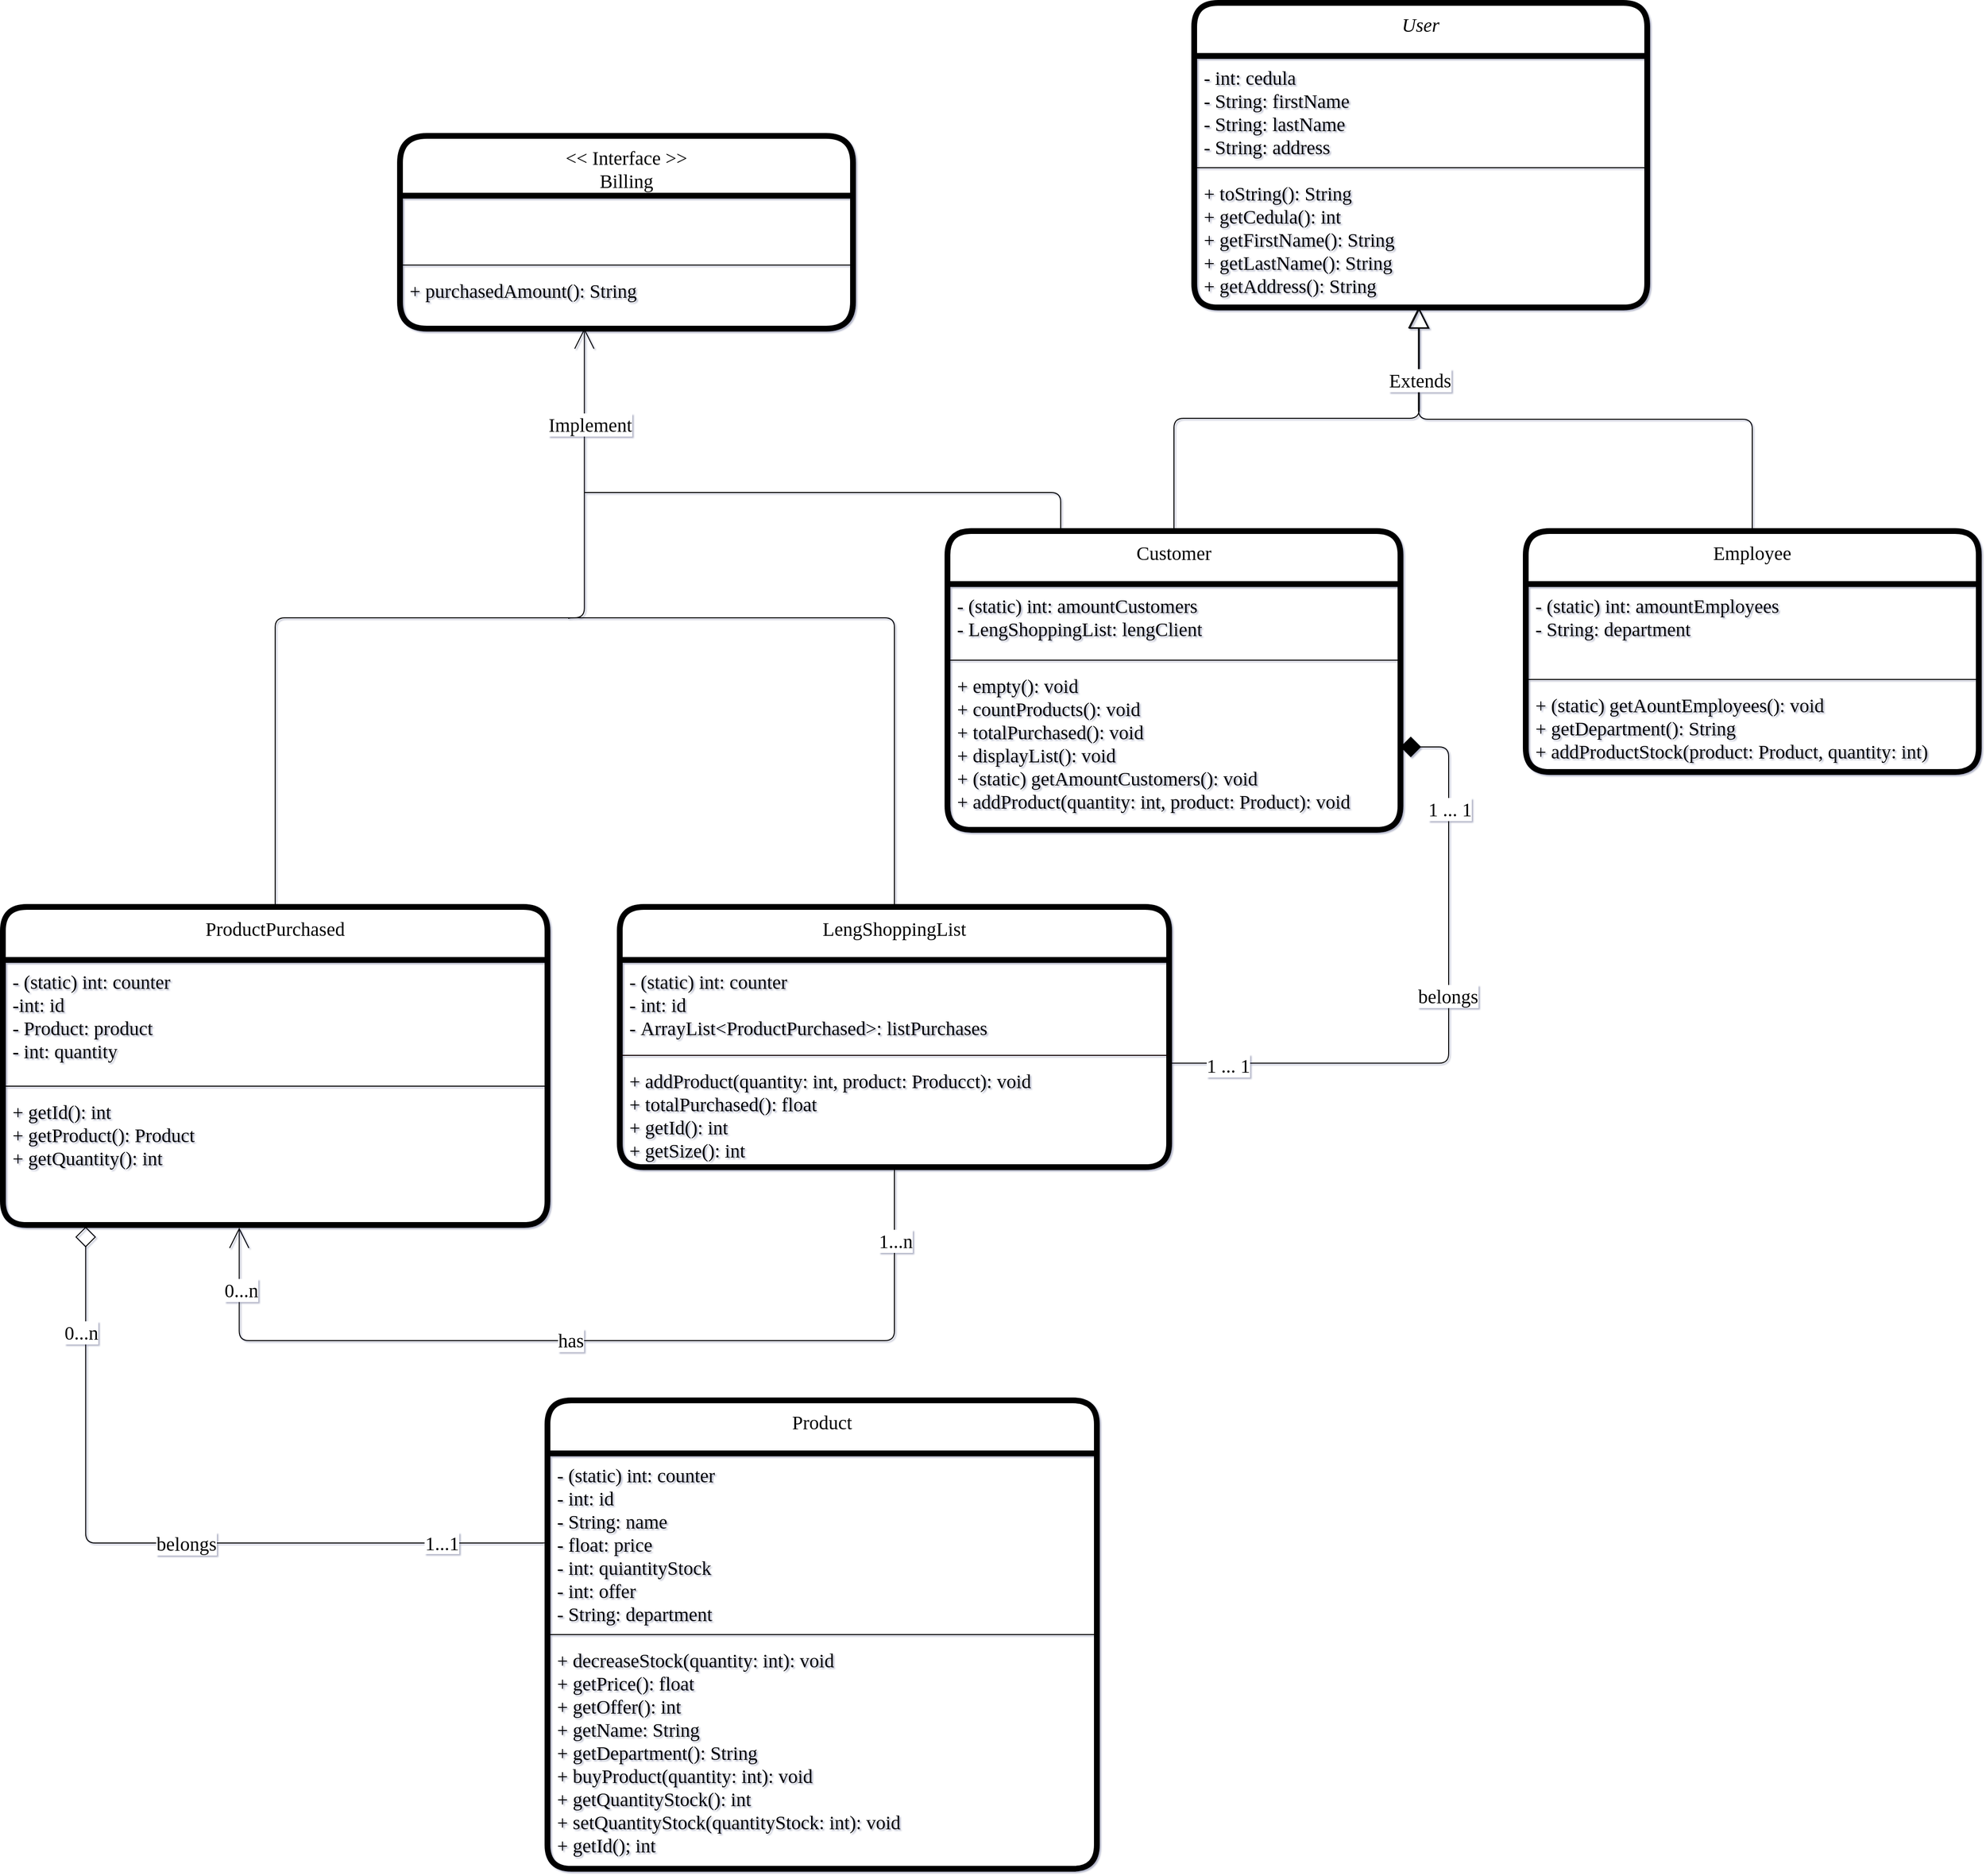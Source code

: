 <mxfile>
    <diagram id="Fg0DU775dPfxId-9n8Dg" name="Página-1">
        <mxGraphModel dx="4580" dy="1823" grid="0" gridSize="10" guides="1" tooltips="1" connect="1" arrows="1" fold="1" page="1" pageScale="1" pageWidth="827" pageHeight="1169" background="#ffffff" math="0" shadow="1">
            <root>
                <mxCell id="0"/>
                <mxCell id="1" parent="0"/>
                <mxCell id="138" style="edgeStyle=elbowEdgeStyle;rounded=1;hachureGap=4;jumpSize=6;elbow=vertical;html=1;strokeWidth=1;fontFamily=Times New Roman;fontSize=20;fontColor=#000000;startArrow=none;startFill=0;endArrow=diamond;endFill=0;startSize=19;endSize=19;exitX=0;exitY=0.5;exitDx=0;exitDy=0;entryX=0.152;entryY=1.013;entryDx=0;entryDy=0;entryPerimeter=0;verticalAlign=top;labelBackgroundColor=none;strokeColor=#000000;labelBorderColor=none;spacing=6;" parent="1" source="143" target="157" edge="1">
                    <mxGeometry relative="1" as="geometry">
                        <mxPoint x="-395" y="1530" as="targetPoint"/>
                        <mxPoint x="-160" y="2020" as="sourcePoint"/>
                        <Array as="points">
                            <mxPoint x="-430" y="1750"/>
                        </Array>
                    </mxGeometry>
                </mxCell>
                <mxCell id="139" value="belongs" style="edgeLabel;html=1;align=center;verticalAlign=middle;resizable=0;points=[];fontSize=20;fontFamily=Times New Roman;fontColor=#000000;labelBackgroundColor=#FFFFFF;" parent="138" vertex="1" connectable="0">
                    <mxGeometry x="0.6" y="-2" relative="1" as="geometry">
                        <mxPoint x="102" y="166" as="offset"/>
                    </mxGeometry>
                </mxCell>
                <mxCell id="140" value="0...n" style="edgeLabel;align=center;verticalAlign=middle;resizable=0;points=[];fontSize=20;fontFamily=Times New Roman;fontColor=#000000;html=1;labelBackgroundColor=#ffffff;" parent="138" vertex="1" connectable="0">
                    <mxGeometry x="0.732" y="5" relative="1" as="geometry">
                        <mxPoint y="1" as="offset"/>
                    </mxGeometry>
                </mxCell>
                <mxCell id="141" value="1...1" style="edgeLabel;align=center;verticalAlign=middle;resizable=0;points=[];fontSize=20;fontFamily=Times New Roman;fontColor=#000000;labelBackgroundColor=#ffffff;" parent="138" vertex="1" connectable="0">
                    <mxGeometry x="-0.737" y="-3" relative="1" as="geometry">
                        <mxPoint x="-4" y="1" as="offset"/>
                    </mxGeometry>
                </mxCell>
                <mxCell id="142" value="Product" style="swimlane;fontStyle=0;align=center;verticalAlign=top;childLayout=stackLayout;horizontal=1;startSize=55;horizontalStack=0;resizeParent=1;resizeParentMax=0;resizeLast=0;collapsible=0;marginBottom=0;html=1;hachureGap=4;fontFamily=Times New Roman;fontSize=20;rounded=1;labelBackgroundColor=none;labelBorderColor=none;whiteSpace=wrap;fillStyle=auto;strokeWidth=6;shadow=0;glass=0;spacing=6;" parent="1" vertex="1">
                    <mxGeometry x="-75" y="1602" width="570" height="486" as="geometry"/>
                </mxCell>
                <mxCell id="143" value="&lt;span style=&quot;font-size: 20px;&quot;&gt;- (static) int: counter&lt;br&gt;- int: id&lt;br style=&quot;font-size: 20px;&quot;&gt;- String: name&lt;br style=&quot;font-size: 20px;&quot;&gt;- float: price&lt;br style=&quot;font-size: 20px;&quot;&gt;- int: quiantityStock&lt;br style=&quot;font-size: 20px;&quot;&gt;- int: offer&lt;br style=&quot;font-size: 20px;&quot;&gt;- String: department&lt;br style=&quot;font-size: 20px;&quot;&gt;&lt;br style=&quot;font-size: 20px;&quot;&gt;&lt;/span&gt;" style="text;html=1;strokeColor=none;fillColor=none;align=left;verticalAlign=top;spacingLeft=4;spacingRight=4;overflow=hidden;rotatable=0;points=[[0,0.5],[1,0.5]];portConstraint=eastwest;hachureGap=4;fontFamily=Times New Roman;fontSize=20;rounded=1;labelBackgroundColor=none;fontColor=#000000;labelBorderColor=none;whiteSpace=wrap;spacing=6;" parent="142" vertex="1">
                    <mxGeometry y="55" width="570" height="184" as="geometry"/>
                </mxCell>
                <mxCell id="144" value="" style="line;strokeWidth=1;fillColor=none;align=left;verticalAlign=top;spacingTop=-1;spacingLeft=3;spacingRight=3;rotatable=0;labelPosition=right;points=[];portConstraint=eastwest;hachureGap=4;fontFamily=Times New Roman;fontSize=20;rounded=1;labelBackgroundColor=none;fontColor=#000000;labelBorderColor=none;whiteSpace=wrap;spacing=6;html=1;strokeColor=#000000;" parent="142" vertex="1">
                    <mxGeometry y="239" width="570" height="8" as="geometry"/>
                </mxCell>
                <mxCell id="145" value="&lt;div style=&quot;font-size: 20px;&quot;&gt;&lt;span style=&quot;background-color: initial;&quot;&gt;+ decreaseStock(quantity: int): void&lt;/span&gt;&lt;br&gt;&lt;/div&gt;&lt;div style=&quot;font-size: 20px;&quot;&gt;+ getPrice(): float&lt;/div&gt;&lt;div style=&quot;font-size: 20px;&quot;&gt;+ getOffer(): int&lt;/div&gt;&lt;div style=&quot;font-size: 20px;&quot;&gt;+ getName: String&lt;/div&gt;&lt;div style=&quot;font-size: 20px;&quot;&gt;+ getDepartment(): String&lt;/div&gt;&lt;div style=&quot;font-size: 20px;&quot;&gt;+ buyProduct(quantity: int): void&lt;/div&gt;&lt;div style=&quot;&quot;&gt;&lt;span style=&quot;font-size: 20px;&quot;&gt;+ getQuantityStock(): int&lt;/span&gt;&lt;/div&gt;&lt;div style=&quot;&quot;&gt;&lt;span style=&quot;font-size: 20px;&quot;&gt;+ setQuantityStock(quantityStock: int): void&lt;/span&gt;&lt;/div&gt;&lt;div style=&quot;&quot;&gt;&lt;span style=&quot;font-size: 20px;&quot;&gt;+ getId(); int&lt;/span&gt;&lt;/div&gt;" style="text;html=1;strokeColor=none;fillColor=none;align=left;verticalAlign=top;spacingLeft=4;spacingRight=4;overflow=hidden;rotatable=0;points=[[0,0.5],[1,0.5]];portConstraint=eastwest;hachureGap=4;fontFamily=Times New Roman;fontSize=20;rounded=1;labelBackgroundColor=none;fontColor=#000000;labelBorderColor=none;whiteSpace=wrap;strokeWidth=8;spacing=6;" parent="142" vertex="1">
                    <mxGeometry y="247" width="570" height="239" as="geometry"/>
                </mxCell>
                <mxCell id="154" value="ProductPurchased" style="swimlane;fontStyle=0;align=center;verticalAlign=top;childLayout=stackLayout;horizontal=1;startSize=55;horizontalStack=0;resizeParent=1;resizeParentMax=0;resizeLast=0;collapsible=0;marginBottom=0;html=1;hachureGap=4;fontFamily=Times New Roman;fontSize=20;rounded=1;labelBackgroundColor=none;labelBorderColor=none;whiteSpace=wrap;fillStyle=auto;strokeWidth=6;shadow=0;glass=0;spacing=6;" parent="1" vertex="1">
                    <mxGeometry x="-640" y="1090" width="565" height="330" as="geometry"/>
                </mxCell>
                <mxCell id="155" value="&lt;span style=&quot;font-size: 20px;&quot;&gt;&lt;div style=&quot;font-size: 20px;&quot;&gt;- (static) int: counter&lt;br&gt;&lt;/div&gt;&lt;div style=&quot;font-size: 20px;&quot;&gt;-int: id&lt;/div&gt;&lt;div style=&quot;font-size: 20px;&quot;&gt;&lt;span style=&quot;background-color: initial;&quot;&gt;- Product: product&lt;/span&gt;&lt;/div&gt;&lt;div style=&quot;font-size: 20px;&quot;&gt;&lt;span style=&quot;background-color: initial;&quot;&gt;- int: quantity&lt;/span&gt;&lt;/div&gt;&lt;/span&gt;" style="text;html=1;strokeColor=none;fillColor=none;align=left;verticalAlign=top;spacingLeft=4;spacingRight=4;overflow=hidden;rotatable=0;points=[[0,0.5],[1,0.5]];portConstraint=eastwest;hachureGap=4;fontFamily=Times New Roman;fontSize=20;rounded=1;labelBackgroundColor=none;fontColor=#000000;labelBorderColor=none;whiteSpace=wrap;spacing=6;" parent="154" vertex="1">
                    <mxGeometry y="55" width="565" height="127" as="geometry"/>
                </mxCell>
                <mxCell id="156" value="" style="line;strokeWidth=1;fillColor=none;align=left;verticalAlign=top;spacingTop=-1;spacingLeft=3;spacingRight=3;rotatable=0;labelPosition=right;points=[];portConstraint=eastwest;hachureGap=4;fontFamily=Times New Roman;fontSize=20;rounded=1;labelBackgroundColor=none;fontColor=#000000;labelBorderColor=none;whiteSpace=wrap;spacing=6;html=1;strokeColor=#000000;" parent="154" vertex="1">
                    <mxGeometry y="182" width="565" height="8" as="geometry"/>
                </mxCell>
                <mxCell id="157" value="&lt;div style=&quot;font-size: 20px;&quot;&gt;+ getId(): int&lt;/div&gt;&lt;div style=&quot;font-size: 20px;&quot;&gt;+ getProduct(): Product&lt;/div&gt;&lt;div style=&quot;font-size: 20px;&quot;&gt;+ getQuantity(): int&lt;/div&gt;&lt;div style=&quot;font-size: 20px;&quot;&gt;&lt;br style=&quot;font-size: 20px;&quot;&gt;&lt;/div&gt;" style="text;html=1;strokeColor=none;fillColor=none;align=left;verticalAlign=top;spacingLeft=4;spacingRight=4;overflow=hidden;rotatable=0;points=[[0,0.5],[1,0.5]];portConstraint=eastwest;hachureGap=4;fontFamily=Times New Roman;fontSize=20;rounded=1;labelBackgroundColor=none;fontColor=#000000;labelBorderColor=none;whiteSpace=wrap;strokeWidth=9;spacing=6;" parent="154" vertex="1">
                    <mxGeometry y="190" width="565" height="140" as="geometry"/>
                </mxCell>
                <mxCell id="158" style="edgeStyle=elbowEdgeStyle;hachureGap=4;html=1;fontFamily=Times New Roman;fontSize=20;fontColor=#000000;elbow=vertical;rounded=1;endArrow=none;endFill=0;exitX=0.25;exitY=0;exitDx=0;exitDy=0;verticalAlign=top;labelBackgroundColor=none;strokeColor=#000000;labelBorderColor=none;spacing=6;" parent="1" source="159" edge="1">
                    <mxGeometry relative="1" as="geometry">
                        <mxPoint x="-37" y="660" as="targetPoint"/>
                        <mxPoint x="570" y="660" as="sourcePoint"/>
                        <Array as="points">
                            <mxPoint x="43" y="660"/>
                        </Array>
                    </mxGeometry>
                </mxCell>
                <mxCell id="159" value="Customer" style="swimlane;fontStyle=0;align=center;verticalAlign=top;childLayout=stackLayout;horizontal=1;startSize=55;horizontalStack=0;resizeParent=1;resizeParentMax=0;resizeLast=0;collapsible=0;marginBottom=0;html=1;hachureGap=4;fontFamily=Times New Roman;fontSize=20;rounded=1;labelBackgroundColor=none;labelBorderColor=none;whiteSpace=wrap;fillStyle=auto;strokeWidth=6;shadow=0;glass=0;spacing=6;" parent="1" vertex="1">
                    <mxGeometry x="340" y="700" width="470" height="310" as="geometry"/>
                </mxCell>
                <mxCell id="160" value="&lt;span style=&quot;font-size: 20px;&quot;&gt;-&amp;nbsp;&lt;/span&gt;(static)&amp;nbsp;int: amountCustomers&lt;br style=&quot;font-size: 20px;&quot;&gt;- LengShoppingList: lengClient" style="text;html=1;strokeColor=none;fillColor=none;align=left;verticalAlign=top;spacingLeft=4;spacingRight=4;overflow=hidden;rotatable=0;points=[[0,0.5],[1,0.5]];portConstraint=eastwest;hachureGap=4;fontFamily=Times New Roman;fontSize=20;rounded=1;labelBackgroundColor=none;fontColor=#000000;labelBorderColor=none;whiteSpace=wrap;spacing=6;" parent="159" vertex="1">
                    <mxGeometry y="55" width="470" height="75" as="geometry"/>
                </mxCell>
                <mxCell id="161" value="" style="line;strokeWidth=1;fillColor=none;align=left;verticalAlign=top;spacingTop=-1;spacingLeft=3;spacingRight=3;rotatable=0;labelPosition=right;points=[];portConstraint=eastwest;hachureGap=4;fontFamily=Times New Roman;fontSize=20;rounded=1;labelBackgroundColor=none;fontColor=#000000;labelBorderColor=none;whiteSpace=wrap;spacing=6;html=1;strokeColor=#000000;" parent="159" vertex="1">
                    <mxGeometry y="130" width="470" height="8" as="geometry"/>
                </mxCell>
                <mxCell id="162" value="+ empty(): void&lt;br style=&quot;font-size: 20px;&quot;&gt;+ countProducts(): void&lt;br style=&quot;font-size: 20px;&quot;&gt;+ totalPurchased(): void&lt;br style=&quot;font-size: 20px;&quot;&gt;+ displayList(): void&lt;br style=&quot;font-size: 20px;&quot;&gt;&lt;div style=&quot;font-size: 20px;&quot;&gt;&lt;span style=&quot;font-size: 20px;&quot;&gt;+ (static) getAmountCustomers(): void&lt;/span&gt;&lt;/div&gt;&lt;div style=&quot;font-size: 20px;&quot;&gt;&lt;span style=&quot;font-size: 20px;&quot;&gt;+ addProduct(quantity: int, product: Product): void&lt;/span&gt;&lt;/div&gt;" style="text;html=1;strokeColor=none;fillColor=none;align=left;verticalAlign=top;spacingLeft=4;spacingRight=4;overflow=hidden;rotatable=0;points=[[0,0.5],[1,0.5]];portConstraint=eastwest;hachureGap=4;fontFamily=Times New Roman;fontSize=20;rounded=1;labelBackgroundColor=none;fontColor=#000000;labelBorderColor=none;whiteSpace=wrap;spacing=6;" parent="159" vertex="1">
                    <mxGeometry y="138" width="470" height="172" as="geometry"/>
                </mxCell>
                <mxCell id="163" style="edgeStyle=elbowEdgeStyle;rounded=1;hachureGap=4;elbow=vertical;html=1;entryX=0.434;entryY=1.02;entryDx=0;entryDy=0;entryPerimeter=0;strokeWidth=1;fontFamily=Times New Roman;fontSize=20;fontColor=#000000;endArrow=open;endFill=0;endSize=19;verticalAlign=top;labelBackgroundColor=none;strokeColor=#000000;labelBorderColor=none;spacing=6;" parent="1" source="167" target="157" edge="1">
                    <mxGeometry relative="1" as="geometry">
                        <Array as="points">
                            <mxPoint x="-50" y="1540"/>
                        </Array>
                    </mxGeometry>
                </mxCell>
                <mxCell id="164" value="1...n" style="edgeLabel;html=1;align=center;verticalAlign=top;resizable=0;points=[];fontSize=20;fontFamily=Times New Roman;fontColor=#000000;rounded=1;labelBackgroundColor=#FFFFFF;labelBorderColor=none;spacing=6;" parent="163" vertex="1" connectable="0">
                    <mxGeometry x="-0.864" y="-1" relative="1" as="geometry">
                        <mxPoint x="2" y="-13" as="offset"/>
                    </mxGeometry>
                </mxCell>
                <mxCell id="165" value="has" style="edgeLabel;html=1;align=center;verticalAlign=top;resizable=0;points=[];fontSize=20;fontFamily=Times New Roman;fontColor=#000000;rounded=1;labelBackgroundColor=#FFFFFF;labelBorderColor=none;spacing=6;" parent="163" vertex="1" connectable="0">
                    <mxGeometry x="-0.301" y="-1" relative="1" as="geometry">
                        <mxPoint x="-175" y="-22" as="offset"/>
                    </mxGeometry>
                </mxCell>
                <mxCell id="166" value="0...n" style="edgeLabel;html=1;align=center;verticalAlign=top;resizable=0;points=[];fontSize=20;fontFamily=Times New Roman;fontColor=#000000;rounded=1;labelBackgroundColor=#FFFFFF;labelBorderColor=none;spacing=6;" parent="163" vertex="1" connectable="0">
                    <mxGeometry x="0.853" y="4" relative="1" as="geometry">
                        <mxPoint x="6" y="-30" as="offset"/>
                    </mxGeometry>
                </mxCell>
                <mxCell id="167" value="LengShoppingList" style="swimlane;fontStyle=0;align=center;verticalAlign=top;childLayout=stackLayout;horizontal=1;startSize=55;horizontalStack=0;resizeParent=1;resizeParentMax=0;resizeLast=0;collapsible=0;marginBottom=0;html=1;hachureGap=4;fontFamily=Times New Roman;fontSize=20;rounded=1;fillStyle=auto;labelBackgroundColor=none;labelBorderColor=none;whiteSpace=wrap;strokeWidth=6;shadow=0;glass=0;gradientColor=none;swimlaneFillColor=none;spacing=6;" parent="1" vertex="1">
                    <mxGeometry y="1090" width="570" height="270" as="geometry"/>
                </mxCell>
                <mxCell id="168" value="- (static) int: counter&lt;br&gt;- int: id&lt;br style=&quot;font-size: 20px;&quot;&gt;-&amp;nbsp;&lt;span style=&quot;font-size: 20px;&quot;&gt;&lt;font style=&quot;font-size: 20px;&quot;&gt;&lt;font style=&quot;font-size: 20px;&quot;&gt;&lt;span style=&quot;word-spacing: normal; font-size: 20px;&quot;&gt;ArrayList&amp;lt;&lt;/span&gt;ProductPurchased&lt;span style=&quot;word-spacing: normal; font-size: 20px;&quot;&gt;&amp;gt;:&lt;/span&gt;&lt;/font&gt;&lt;/font&gt;&lt;/span&gt;&lt;span style=&quot;font-size: 20px; word-spacing: normal;&quot;&gt;&amp;nbsp;&lt;/span&gt;&lt;span style=&quot;font-size: 20px;&quot;&gt;listPurchases&lt;br style=&quot;font-size: 20px;&quot;&gt;&lt;/span&gt;" style="text;html=1;strokeColor=none;fillColor=none;align=left;verticalAlign=top;spacingLeft=4;spacingRight=4;overflow=hidden;rotatable=0;points=[[0,0.5],[1,0.5]];portConstraint=eastwest;hachureGap=4;fontFamily=Times New Roman;fontSize=20;rounded=1;labelBackgroundColor=none;fontColor=#000000;labelBorderColor=none;whiteSpace=wrap;spacing=6;" parent="167" vertex="1">
                    <mxGeometry y="55" width="570" height="95" as="geometry"/>
                </mxCell>
                <mxCell id="169" value="" style="line;strokeWidth=1;fillColor=none;align=left;verticalAlign=top;spacingTop=-1;spacingLeft=3;spacingRight=3;rotatable=0;labelPosition=right;points=[];portConstraint=eastwest;hachureGap=4;fontFamily=Times New Roman;fontSize=20;rounded=1;labelBackgroundColor=none;fontColor=#000000;labelBorderColor=none;whiteSpace=wrap;spacing=6;html=1;strokeColor=#0a0000;" parent="167" vertex="1">
                    <mxGeometry y="150" width="570" height="8" as="geometry"/>
                </mxCell>
                <mxCell id="170" value="&lt;div style=&quot;font-size: 20px;&quot;&gt;&lt;span style=&quot;font-size: 20px;&quot;&gt;+ addProduct(quantity: int, product: Producct): void&lt;/span&gt;&lt;/div&gt;&lt;div style=&quot;font-size: 20px;&quot;&gt;+ totalPurchased(): float&lt;br&gt;&lt;/div&gt;&lt;div style=&quot;font-size: 20px;&quot;&gt;+ getId(): int&lt;/div&gt;&lt;div style=&quot;font-size: 20px;&quot;&gt;+ getSize(): int&lt;/div&gt;" style="text;html=1;strokeColor=none;fillColor=none;align=left;verticalAlign=top;spacingLeft=4;spacingRight=4;overflow=hidden;rotatable=0;points=[[0,0.5],[1,0.5]];portConstraint=eastwest;hachureGap=4;fontFamily=Times New Roman;fontSize=20;rounded=1;labelBackgroundColor=none;fontColor=#000000;labelBorderColor=none;whiteSpace=wrap;spacing=6;" parent="167" vertex="1">
                    <mxGeometry y="158" width="570" height="112" as="geometry"/>
                </mxCell>
                <mxCell id="171" value="&lt;i&gt;User&lt;/i&gt;" style="swimlane;fontStyle=0;align=center;verticalAlign=top;childLayout=stackLayout;horizontal=1;startSize=55;horizontalStack=0;resizeParent=1;resizeParentMax=0;resizeLast=0;collapsible=0;marginBottom=0;html=1;hachureGap=4;fontFamily=Times New Roman;fontSize=20;rounded=1;labelBackgroundColor=none;labelBorderColor=none;whiteSpace=wrap;fillStyle=auto;strokeWidth=6;shadow=0;glass=0;spacing=6;" parent="1" vertex="1">
                    <mxGeometry x="596" y="152" width="470" height="316" as="geometry"/>
                </mxCell>
                <mxCell id="172" value="&lt;span style=&quot;font-size: 20px;&quot;&gt;- int: cedula&lt;br style=&quot;font-size: 20px;&quot;&gt;- String: firstName&lt;br style=&quot;font-size: 20px;&quot;&gt;- String: lastName&lt;br style=&quot;font-size: 20px;&quot;&gt;- String: address&lt;br style=&quot;font-size: 20px;&quot;&gt;&lt;/span&gt;" style="text;html=1;strokeColor=none;fillColor=none;align=left;verticalAlign=top;spacingLeft=4;spacingRight=4;overflow=hidden;rotatable=0;points=[[0,0.5],[1,0.5]];portConstraint=eastwest;hachureGap=4;fontFamily=Times New Roman;fontSize=20;rounded=1;labelBackgroundColor=none;fontColor=#000000;labelBorderColor=none;whiteSpace=wrap;spacing=6;" parent="171" vertex="1">
                    <mxGeometry y="55" width="470" height="112" as="geometry"/>
                </mxCell>
                <mxCell id="173" value="" style="line;strokeWidth=1;fillColor=none;align=left;verticalAlign=top;spacingTop=-1;spacingLeft=3;spacingRight=3;rotatable=0;labelPosition=right;points=[];portConstraint=eastwest;hachureGap=4;fontFamily=Times New Roman;fontSize=20;rounded=1;labelBackgroundColor=none;fontColor=#000000;labelBorderColor=none;whiteSpace=wrap;spacing=6;html=1;strokeColor=#000000;" parent="171" vertex="1">
                    <mxGeometry y="167" width="470" height="8" as="geometry"/>
                </mxCell>
                <mxCell id="174" value="+ toString(): String&lt;br&gt;+ getCedula(): int&lt;br&gt;+ getFirstName(): String&lt;br&gt;+ getLastName(): String&lt;br&gt;+ getAddress(): String" style="text;html=1;strokeColor=none;fillColor=none;align=left;verticalAlign=top;spacingLeft=4;spacingRight=4;overflow=hidden;rotatable=0;points=[[0,0.5],[1,0.5]];portConstraint=eastwest;hachureGap=4;fontFamily=Times New Roman;fontSize=20;rounded=1;labelBackgroundColor=none;fontColor=#000000;labelBorderColor=none;whiteSpace=wrap;spacing=6;" parent="171" vertex="1">
                    <mxGeometry y="175" width="470" height="141" as="geometry"/>
                </mxCell>
                <mxCell id="175" style="edgeStyle=elbowEdgeStyle;hachureGap=4;html=1;fontFamily=Times New Roman;fontSize=20;fontColor=#000000;elbow=vertical;endArrow=block;endFill=0;strokeWidth=1;endSize=19;rounded=1;verticalAlign=top;labelBackgroundColor=none;strokeColor=#000000;labelBorderColor=none;spacing=6;entryX=0.495;entryY=1;entryDx=0;entryDy=0;entryPerimeter=0;" parent="1" source="176" edge="1" target="174">
                    <mxGeometry relative="1" as="geometry">
                        <mxPoint x="830" y="480" as="targetPoint"/>
                    </mxGeometry>
                </mxCell>
                <mxCell id="176" value="Employee" style="swimlane;fontStyle=0;align=center;verticalAlign=top;childLayout=stackLayout;horizontal=1;startSize=55;horizontalStack=0;resizeParent=1;resizeParentMax=0;resizeLast=0;collapsible=0;marginBottom=0;html=1;hachureGap=4;fontFamily=Times New Roman;fontSize=20;rounded=1;labelBackgroundColor=none;labelBorderColor=none;whiteSpace=wrap;fillStyle=auto;strokeWidth=6;shadow=0;glass=0;spacing=6;" parent="1" vertex="1">
                    <mxGeometry x="940" y="700" width="470" height="250" as="geometry"/>
                </mxCell>
                <mxCell id="177" value="&lt;span style=&quot;font-size: 20px;&quot;&gt;-&amp;nbsp;&lt;/span&gt;(static)&amp;nbsp;&lt;span style=&quot;font-size: 20px;&quot;&gt;int: amountEmployees&lt;br&gt;- String: department&lt;br style=&quot;font-size: 20px;&quot;&gt;&lt;/span&gt;" style="text;html=1;strokeColor=none;fillColor=none;align=left;verticalAlign=top;spacingLeft=4;spacingRight=4;overflow=hidden;rotatable=0;points=[[0,0.5],[1,0.5]];portConstraint=eastwest;hachureGap=4;fontFamily=Times New Roman;fontSize=20;rounded=1;labelBackgroundColor=none;fontColor=#000000;labelBorderColor=none;whiteSpace=wrap;spacing=6;" parent="176" vertex="1">
                    <mxGeometry y="55" width="470" height="95" as="geometry"/>
                </mxCell>
                <mxCell id="178" value="" style="line;strokeWidth=1;fillColor=none;align=left;verticalAlign=top;spacingTop=-1;spacingLeft=3;spacingRight=3;rotatable=0;labelPosition=right;points=[];portConstraint=eastwest;hachureGap=4;fontFamily=Times New Roman;fontSize=20;rounded=1;labelBackgroundColor=none;fontColor=#000000;labelBorderColor=none;whiteSpace=wrap;spacing=6;html=1;strokeColor=#000000;" parent="176" vertex="1">
                    <mxGeometry y="150" width="470" height="8" as="geometry"/>
                </mxCell>
                <mxCell id="179" value="+ (static) getAountEmployees(): void&lt;br&gt;+ getDepartment(): String&lt;br&gt;+ addProductStock(product: Product, quantity: int)" style="text;html=1;strokeColor=none;fillColor=none;align=left;verticalAlign=top;spacingLeft=4;spacingRight=4;overflow=hidden;rotatable=0;points=[[0,0.5],[1,0.5]];portConstraint=eastwest;hachureGap=4;fontFamily=Times New Roman;fontSize=20;rounded=1;labelBackgroundColor=none;fontColor=#000000;labelBorderColor=none;whiteSpace=wrap;spacing=6;" parent="176" vertex="1">
                    <mxGeometry y="158" width="470" height="92" as="geometry"/>
                </mxCell>
                <mxCell id="180" value="&lt;font style=&quot;font-size: 20px;&quot;&gt;&amp;lt;&amp;lt; Interface &amp;gt;&amp;gt;&lt;br&gt;Billing&lt;/font&gt;" style="swimlane;fontStyle=0;align=center;verticalAlign=top;childLayout=stackLayout;horizontal=1;startSize=62;horizontalStack=0;resizeParent=1;resizeParentMax=0;resizeLast=0;collapsible=0;marginBottom=0;html=1;hachureGap=4;fontFamily=Times New Roman;fontSize=20;rounded=1;labelBackgroundColor=none;labelBorderColor=none;whiteSpace=wrap;fillStyle=auto;strokeWidth=6;shadow=0;glass=0;spacing=6;" parent="1" vertex="1">
                    <mxGeometry x="-228" y="290" width="470" height="200" as="geometry"/>
                </mxCell>
                <mxCell id="181" value="&lt;span style=&quot;font-size: 20px;&quot;&gt;&lt;br style=&quot;font-size: 20px;&quot;&gt;&lt;/span&gt;" style="text;html=1;strokeColor=none;fillColor=none;align=left;verticalAlign=top;spacingLeft=4;spacingRight=4;overflow=hidden;rotatable=0;points=[[0,0.5],[1,0.5]];portConstraint=eastwest;hachureGap=4;fontFamily=Times New Roman;fontSize=20;rounded=1;labelBackgroundColor=none;fontColor=#000000;labelBorderColor=none;whiteSpace=wrap;gradientColor=none;spacing=6;" parent="180" vertex="1">
                    <mxGeometry y="62" width="470" height="68" as="geometry"/>
                </mxCell>
                <mxCell id="182" value="" style="line;strokeWidth=1;fillColor=none;align=left;verticalAlign=top;spacingTop=-1;spacingLeft=3;spacingRight=3;rotatable=0;labelPosition=right;points=[];portConstraint=eastwest;hachureGap=4;fontFamily=Times New Roman;fontSize=20;rounded=1;labelBackgroundColor=none;fontColor=#000000;labelBorderColor=none;whiteSpace=wrap;spacing=6;html=1;strokeColor=#000000;" parent="180" vertex="1">
                    <mxGeometry y="130" width="470" height="8" as="geometry"/>
                </mxCell>
                <mxCell id="183" value="+ purchasedAmount(): String" style="text;html=1;strokeColor=none;fillColor=none;align=left;verticalAlign=top;spacingLeft=4;spacingRight=4;overflow=hidden;rotatable=0;points=[[0,0.5],[1,0.5]];portConstraint=eastwest;hachureGap=4;fontFamily=Times New Roman;fontSize=20;rounded=1;labelBackgroundColor=none;fontColor=#000000;labelBorderColor=none;whiteSpace=wrap;spacing=6;" parent="180" vertex="1">
                    <mxGeometry y="138" width="470" height="62" as="geometry"/>
                </mxCell>
                <mxCell id="184" style="edgeStyle=orthogonalEdgeStyle;hachureGap=4;html=1;fontFamily=Times New Roman;fontSize=20;fontColor=#000000;exitX=0.5;exitY=0;exitDx=0;exitDy=0;entryX=0.407;entryY=0.995;entryDx=0;entryDy=0;entryPerimeter=0;rounded=1;endArrow=open;endFill=0;verticalAlign=top;labelBackgroundColor=none;strokeColor=#000000;labelBorderColor=none;spacing=6;endSize=19;" parent="1" source="154" target="183" edge="1">
                    <mxGeometry relative="1" as="geometry">
                        <mxPoint x="-50" y="720" as="targetPoint"/>
                    </mxGeometry>
                </mxCell>
                <mxCell id="185" value="Implement" style="edgeLabel;html=1;align=center;verticalAlign=top;resizable=0;points=[];fontSize=20;fontFamily=Times New Roman;fontColor=#000000;rounded=1;labelBackgroundColor=#FFFFFF;labelBorderColor=none;spacing=6;" parent="184" vertex="1" connectable="0">
                    <mxGeometry x="0.214" y="-3" relative="1" as="geometry">
                        <mxPoint x="67" y="-226" as="offset"/>
                    </mxGeometry>
                </mxCell>
                <mxCell id="186" style="edgeStyle=elbowEdgeStyle;hachureGap=4;html=1;fontFamily=Times New Roman;fontSize=20;fontColor=#000000;exitX=0.5;exitY=0;exitDx=0;exitDy=0;elbow=vertical;rounded=1;endArrow=none;endFill=0;verticalAlign=top;labelBackgroundColor=none;strokeColor=#000000;labelBorderColor=none;spacing=6;" parent="1" source="167" edge="1">
                    <mxGeometry relative="1" as="geometry">
                        <mxPoint x="-53" y="791" as="targetPoint"/>
                        <Array as="points">
                            <mxPoint x="40" y="790"/>
                            <mxPoint x="133" y="781"/>
                        </Array>
                    </mxGeometry>
                </mxCell>
                <mxCell id="187" style="edgeStyle=elbowEdgeStyle;hachureGap=4;html=1;fontFamily=Times New Roman;fontSize=20;fontColor=#000000;exitX=0.5;exitY=0;exitDx=0;exitDy=0;elbow=vertical;endArrow=block;endFill=0;rounded=1;startSize=7;endSize=19;verticalAlign=top;labelBackgroundColor=none;strokeColor=#000000;labelBorderColor=none;spacing=6;entryX=0.497;entryY=1.004;entryDx=0;entryDy=0;entryPerimeter=0;" parent="1" source="159" edge="1" target="174">
                    <mxGeometry relative="1" as="geometry">
                        <mxPoint x="540" y="590" as="sourcePoint"/>
                        <mxPoint x="830" y="480" as="targetPoint"/>
                        <Array as="points">
                            <mxPoint x="732" y="583"/>
                            <mxPoint x="774" y="580"/>
                            <mxPoint x="690" y="590"/>
                        </Array>
                    </mxGeometry>
                </mxCell>
                <mxCell id="188" value="Extends" style="edgeLabel;html=1;align=center;verticalAlign=top;resizable=0;points=[];fontSize=20;fontFamily=Times New Roman;fontColor=#000000;rounded=1;labelBackgroundColor=#FFFFFF;labelBorderColor=none;spacing=6;" parent="187" vertex="1" connectable="0">
                    <mxGeometry x="0.366" y="-3" relative="1" as="geometry">
                        <mxPoint x="40" y="-65" as="offset"/>
                    </mxGeometry>
                </mxCell>
                <mxCell id="189" style="edgeStyle=elbowEdgeStyle;rounded=1;hachureGap=4;html=1;entryX=1.004;entryY=0.037;entryDx=0;entryDy=0;entryPerimeter=0;strokeWidth=1;fontFamily=Times New Roman;fontSize=20;fontColor=#000000;endArrow=none;endFill=0;startSize=19;endSize=19;startArrow=diamond;startFill=1;jumpSize=6;verticalAlign=top;labelBackgroundColor=none;strokeColor=#000000;labelBorderColor=none;spacing=6;" parent="1" source="162" target="170" edge="1">
                    <mxGeometry relative="1" as="geometry">
                        <Array as="points">
                            <mxPoint x="860" y="1150"/>
                        </Array>
                    </mxGeometry>
                </mxCell>
                <mxCell id="190" value="1 ... 1" style="edgeLabel;html=1;align=center;verticalAlign=top;resizable=0;points=[];fontSize=20;fontFamily=Times New Roman;fontColor=#000000;rounded=1;labelBackgroundColor=#FFFFFF;labelBorderColor=none;spacing=6;" parent="189" vertex="1" connectable="0">
                    <mxGeometry x="-0.728" y="1" relative="1" as="geometry">
                        <mxPoint y="1" as="offset"/>
                    </mxGeometry>
                </mxCell>
                <mxCell id="191" value="1 ... 1" style="edgeLabel;html=1;align=center;verticalAlign=top;resizable=0;points=[];fontSize=20;fontFamily=Times New Roman;fontColor=#000000;rounded=1;labelBackgroundColor=#FFFFFF;labelBorderColor=none;spacing=6;" parent="189" vertex="1" connectable="0">
                    <mxGeometry x="0.821" y="2" relative="1" as="geometry">
                        <mxPoint x="-1" y="-22" as="offset"/>
                    </mxGeometry>
                </mxCell>
                <mxCell id="192" value="belongs" style="edgeLabel;html=1;align=center;verticalAlign=top;resizable=0;points=[];fontSize=20;fontFamily=Times New Roman;fontColor=#000000;rounded=1;labelBackgroundColor=#FFFFFF;labelBorderColor=none;spacing=6;" parent="189" vertex="1" connectable="0">
                    <mxGeometry x="-0.124" y="-1" relative="1" as="geometry">
                        <mxPoint y="-6" as="offset"/>
                    </mxGeometry>
                </mxCell>
            </root>
        </mxGraphModel>
    </diagram>
</mxfile>
